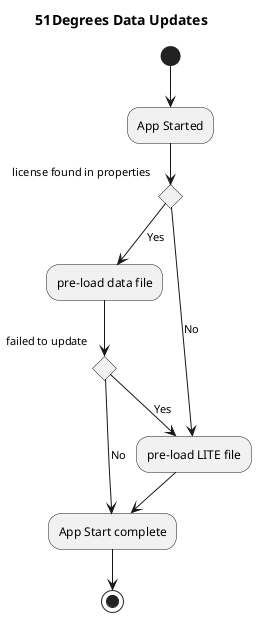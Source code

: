 @startuml
title 51Degrees Data Updates
(*)  --> "App Started"
if "license found in properties" then
    --> [Yes] "pre-load data file"
        if "failed to update" then
            --> [Yes] "pre-load LITE file"
        else
            --> [No] "App Start complete"
        endif
else
    --> [No] "pre-load LITE file"
endif
-->"App Start complete"
-->(*)
@enduml